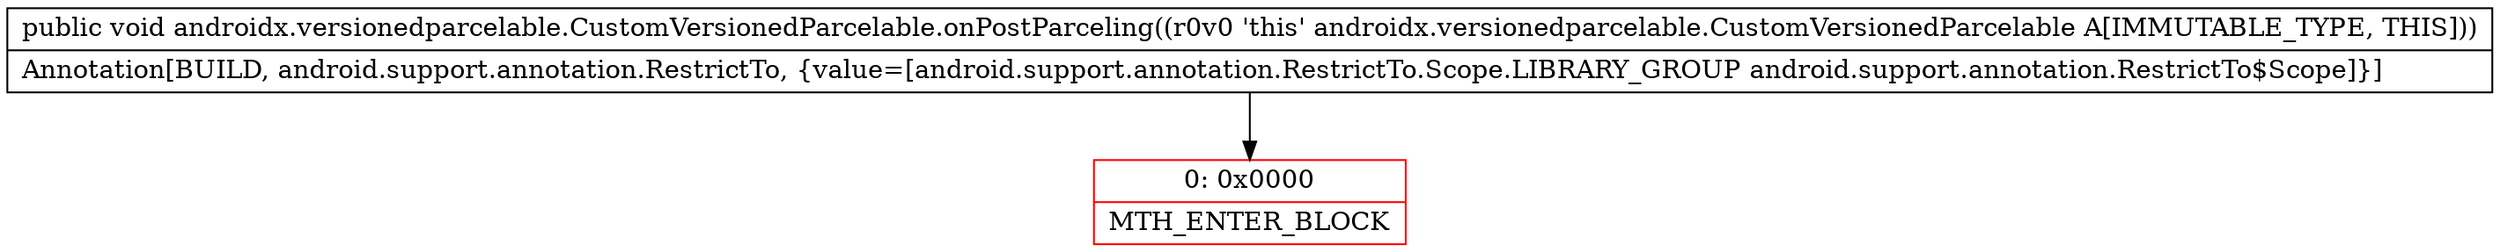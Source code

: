 digraph "CFG forandroidx.versionedparcelable.CustomVersionedParcelable.onPostParceling()V" {
subgraph cluster_Region_1421209670 {
label = "R(0)";
node [shape=record,color=blue];
}
Node_0 [shape=record,color=red,label="{0\:\ 0x0000|MTH_ENTER_BLOCK\l}"];
MethodNode[shape=record,label="{public void androidx.versionedparcelable.CustomVersionedParcelable.onPostParceling((r0v0 'this' androidx.versionedparcelable.CustomVersionedParcelable A[IMMUTABLE_TYPE, THIS]))  | Annotation[BUILD, android.support.annotation.RestrictTo, \{value=[android.support.annotation.RestrictTo.Scope.LIBRARY_GROUP android.support.annotation.RestrictTo$Scope]\}]\l}"];
MethodNode -> Node_0;
}

